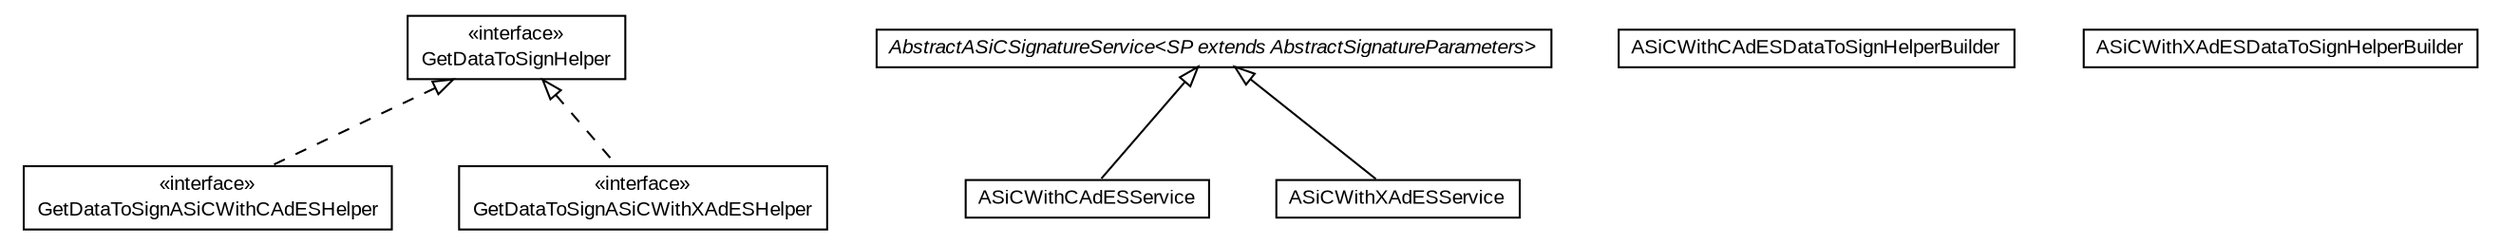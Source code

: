 #!/usr/local/bin/dot
#
# Class diagram 
# Generated by UMLGraph version R5_6-24-gf6e263 (http://www.umlgraph.org/)
#

digraph G {
	edge [fontname="arial",fontsize=10,labelfontname="arial",labelfontsize=10];
	node [fontname="arial",fontsize=10,shape=plaintext];
	nodesep=0.25;
	ranksep=0.5;
	// eu.europa.esig.dss.asic.signature.GetDataToSignASiCWithCAdESHelper
	c93450 [label=<<table title="eu.europa.esig.dss.asic.signature.GetDataToSignASiCWithCAdESHelper" border="0" cellborder="1" cellspacing="0" cellpadding="2" port="p" href="./GetDataToSignASiCWithCAdESHelper.html">
		<tr><td><table border="0" cellspacing="0" cellpadding="1">
<tr><td align="center" balign="center"> &#171;interface&#187; </td></tr>
<tr><td align="center" balign="center"> GetDataToSignASiCWithCAdESHelper </td></tr>
		</table></td></tr>
		</table>>, URL="./GetDataToSignASiCWithCAdESHelper.html", fontname="arial", fontcolor="black", fontsize=10.0];
	// eu.europa.esig.dss.asic.signature.ASiCWithCAdESService
	c93451 [label=<<table title="eu.europa.esig.dss.asic.signature.ASiCWithCAdESService" border="0" cellborder="1" cellspacing="0" cellpadding="2" port="p" href="./ASiCWithCAdESService.html">
		<tr><td><table border="0" cellspacing="0" cellpadding="1">
<tr><td align="center" balign="center"> ASiCWithCAdESService </td></tr>
		</table></td></tr>
		</table>>, URL="./ASiCWithCAdESService.html", fontname="arial", fontcolor="black", fontsize=10.0];
	// eu.europa.esig.dss.asic.signature.ASiCWithCAdESDataToSignHelperBuilder
	c93452 [label=<<table title="eu.europa.esig.dss.asic.signature.ASiCWithCAdESDataToSignHelperBuilder" border="0" cellborder="1" cellspacing="0" cellpadding="2" port="p" href="./ASiCWithCAdESDataToSignHelperBuilder.html">
		<tr><td><table border="0" cellspacing="0" cellpadding="1">
<tr><td align="center" balign="center"> ASiCWithCAdESDataToSignHelperBuilder </td></tr>
		</table></td></tr>
		</table>>, URL="./ASiCWithCAdESDataToSignHelperBuilder.html", fontname="arial", fontcolor="black", fontsize=10.0];
	// eu.europa.esig.dss.asic.signature.GetDataToSignASiCWithXAdESHelper
	c93453 [label=<<table title="eu.europa.esig.dss.asic.signature.GetDataToSignASiCWithXAdESHelper" border="0" cellborder="1" cellspacing="0" cellpadding="2" port="p" href="./GetDataToSignASiCWithXAdESHelper.html">
		<tr><td><table border="0" cellspacing="0" cellpadding="1">
<tr><td align="center" balign="center"> &#171;interface&#187; </td></tr>
<tr><td align="center" balign="center"> GetDataToSignASiCWithXAdESHelper </td></tr>
		</table></td></tr>
		</table>>, URL="./GetDataToSignASiCWithXAdESHelper.html", fontname="arial", fontcolor="black", fontsize=10.0];
	// eu.europa.esig.dss.asic.signature.ASiCWithXAdESService
	c93454 [label=<<table title="eu.europa.esig.dss.asic.signature.ASiCWithXAdESService" border="0" cellborder="1" cellspacing="0" cellpadding="2" port="p" href="./ASiCWithXAdESService.html">
		<tr><td><table border="0" cellspacing="0" cellpadding="1">
<tr><td align="center" balign="center"> ASiCWithXAdESService </td></tr>
		</table></td></tr>
		</table>>, URL="./ASiCWithXAdESService.html", fontname="arial", fontcolor="black", fontsize=10.0];
	// eu.europa.esig.dss.asic.signature.ASiCWithXAdESDataToSignHelperBuilder
	c93455 [label=<<table title="eu.europa.esig.dss.asic.signature.ASiCWithXAdESDataToSignHelperBuilder" border="0" cellborder="1" cellspacing="0" cellpadding="2" port="p" href="./ASiCWithXAdESDataToSignHelperBuilder.html">
		<tr><td><table border="0" cellspacing="0" cellpadding="1">
<tr><td align="center" balign="center"> ASiCWithXAdESDataToSignHelperBuilder </td></tr>
		</table></td></tr>
		</table>>, URL="./ASiCWithXAdESDataToSignHelperBuilder.html", fontname="arial", fontcolor="black", fontsize=10.0];
	// eu.europa.esig.dss.asic.signature.GetDataToSignHelper
	c93456 [label=<<table title="eu.europa.esig.dss.asic.signature.GetDataToSignHelper" border="0" cellborder="1" cellspacing="0" cellpadding="2" port="p" href="./GetDataToSignHelper.html">
		<tr><td><table border="0" cellspacing="0" cellpadding="1">
<tr><td align="center" balign="center"> &#171;interface&#187; </td></tr>
<tr><td align="center" balign="center"> GetDataToSignHelper </td></tr>
		</table></td></tr>
		</table>>, URL="./GetDataToSignHelper.html", fontname="arial", fontcolor="black", fontsize=10.0];
	// eu.europa.esig.dss.asic.signature.AbstractASiCSignatureService<SP extends eu.europa.esig.dss.AbstractSignatureParameters>
	c93457 [label=<<table title="eu.europa.esig.dss.asic.signature.AbstractASiCSignatureService" border="0" cellborder="1" cellspacing="0" cellpadding="2" port="p" href="./AbstractASiCSignatureService.html">
		<tr><td><table border="0" cellspacing="0" cellpadding="1">
<tr><td align="center" balign="center"><font face="arial italic"> AbstractASiCSignatureService&lt;SP extends AbstractSignatureParameters&gt; </font></td></tr>
		</table></td></tr>
		</table>>, URL="./AbstractASiCSignatureService.html", fontname="arial", fontcolor="black", fontsize=10.0];
	//eu.europa.esig.dss.asic.signature.GetDataToSignASiCWithCAdESHelper implements eu.europa.esig.dss.asic.signature.GetDataToSignHelper
	c93456:p -> c93450:p [dir=back,arrowtail=empty,style=dashed];
	//eu.europa.esig.dss.asic.signature.ASiCWithCAdESService extends eu.europa.esig.dss.asic.signature.AbstractASiCSignatureService<eu.europa.esig.dss.asic.ASiCWithCAdESSignatureParameters>
	c93457:p -> c93451:p [dir=back,arrowtail=empty];
	//eu.europa.esig.dss.asic.signature.GetDataToSignASiCWithXAdESHelper implements eu.europa.esig.dss.asic.signature.GetDataToSignHelper
	c93456:p -> c93453:p [dir=back,arrowtail=empty,style=dashed];
	//eu.europa.esig.dss.asic.signature.ASiCWithXAdESService extends eu.europa.esig.dss.asic.signature.AbstractASiCSignatureService<eu.europa.esig.dss.asic.ASiCWithXAdESSignatureParameters>
	c93457:p -> c93454:p [dir=back,arrowtail=empty];
}

